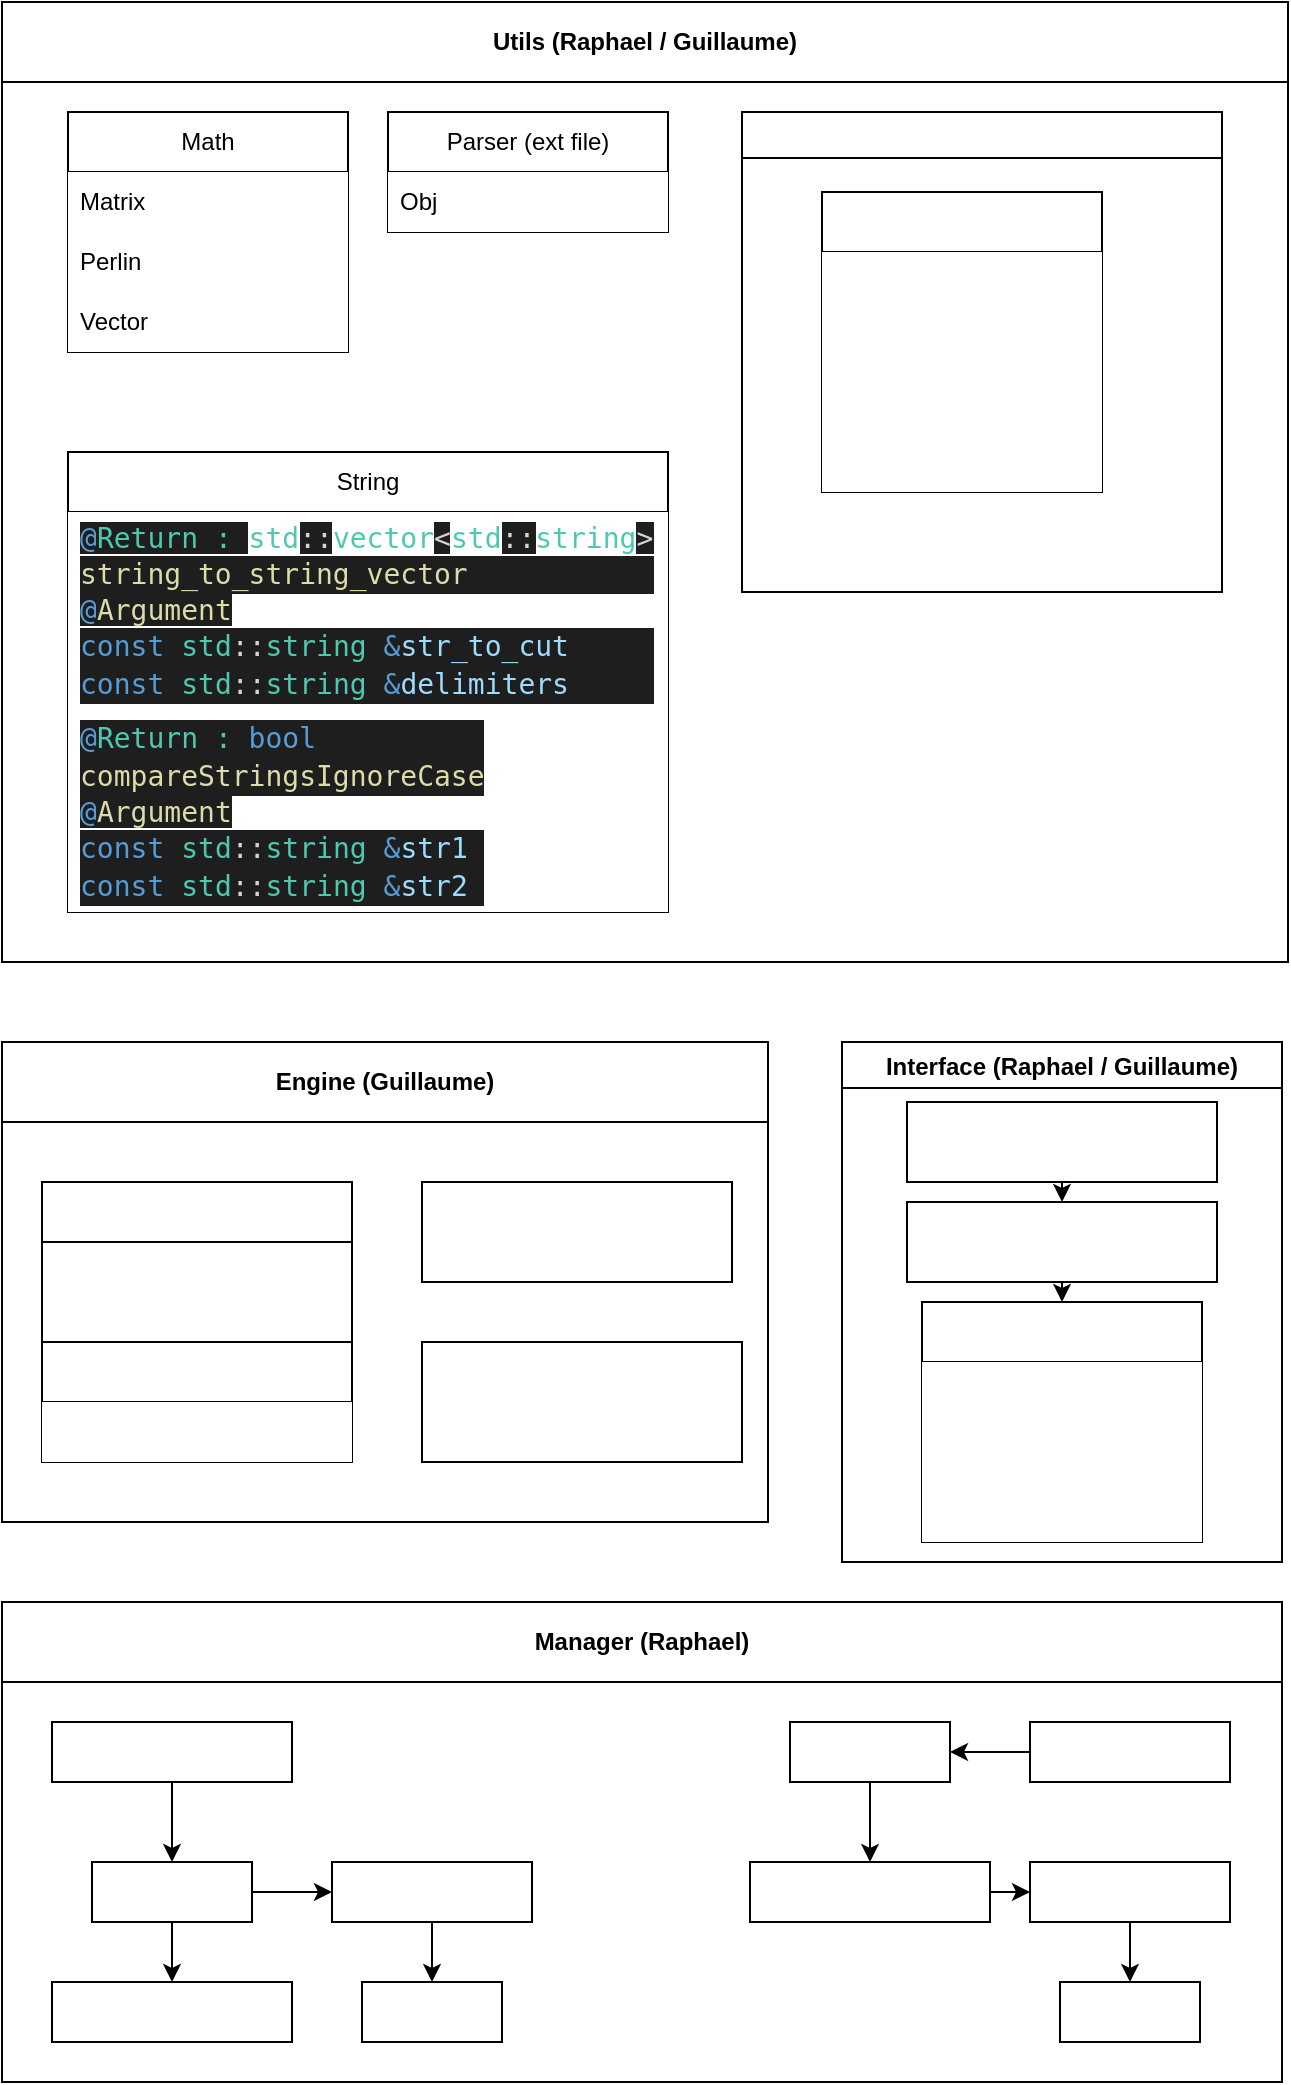 <mxfile>
    <diagram id="_wbKCdJ5tymFWx4D2CSq" name="Page-1">
        <mxGraphModel dx="922" dy="672" grid="1" gridSize="10" guides="1" tooltips="1" connect="1" arrows="1" fold="1" page="1" pageScale="1" pageWidth="827" pageHeight="1169" math="0" shadow="0">
            <root>
                <mxCell id="0"/>
                <mxCell id="1" parent="0"/>
                <mxCell id="3" value="Interface (Raphael / Guillaume)" style="swimlane;" vertex="1" parent="1">
                    <mxGeometry x="460" y="560" width="220" height="260" as="geometry"/>
                </mxCell>
                <mxCell id="82" style="edgeStyle=none;html=1;exitX=0.5;exitY=1;exitDx=0;exitDy=0;entryX=0.5;entryY=0;entryDx=0;entryDy=0;fontColor=#FFFFFF;" edge="1" parent="3" source="75" target="77">
                    <mxGeometry relative="1" as="geometry"/>
                </mxCell>
                <mxCell id="75" value="Scene" style="rounded=0;whiteSpace=wrap;html=1;fillStyle=auto;fontColor=#FFFFFF;fillColor=default;" vertex="1" parent="3">
                    <mxGeometry x="32.5" y="30" width="155" height="40" as="geometry"/>
                </mxCell>
                <mxCell id="83" style="edgeStyle=none;html=1;exitX=0.5;exitY=1;exitDx=0;exitDy=0;entryX=0.5;entryY=0;entryDx=0;entryDy=0;fontColor=#FFFFFF;" edge="1" parent="3" source="77" target="78">
                    <mxGeometry relative="1" as="geometry"/>
                </mxCell>
                <mxCell id="77" value="Panel / Pipeline 3D" style="rounded=0;whiteSpace=wrap;html=1;fillStyle=auto;fontColor=#FFFFFF;fillColor=default;" vertex="1" parent="3">
                    <mxGeometry x="32.5" y="80" width="155" height="40" as="geometry"/>
                </mxCell>
                <mxCell id="78" value="Interactive" style="swimlane;fontStyle=0;childLayout=stackLayout;horizontal=1;startSize=30;horizontalStack=0;resizeParent=1;resizeParentMax=0;resizeLast=0;collapsible=1;marginBottom=0;whiteSpace=wrap;html=1;fillStyle=auto;fontColor=#FFFFFF;fillColor=default;" vertex="1" parent="3">
                    <mxGeometry x="40" y="130" width="140" height="120" as="geometry"/>
                </mxCell>
                <mxCell id="79" value="Button" style="text;strokeColor=none;fillColor=default;align=left;verticalAlign=middle;spacingLeft=4;spacingRight=4;overflow=hidden;points=[[0,0.5],[1,0.5]];portConstraint=eastwest;rotatable=0;whiteSpace=wrap;html=1;fillStyle=auto;fontColor=#FFFFFF;" vertex="1" parent="78">
                    <mxGeometry y="30" width="140" height="30" as="geometry"/>
                </mxCell>
                <mxCell id="80" value="Bar" style="text;strokeColor=none;fillColor=default;align=left;verticalAlign=middle;spacingLeft=4;spacingRight=4;overflow=hidden;points=[[0,0.5],[1,0.5]];portConstraint=eastwest;rotatable=0;whiteSpace=wrap;html=1;fillStyle=auto;fontColor=#FFFFFF;" vertex="1" parent="78">
                    <mxGeometry y="60" width="140" height="30" as="geometry"/>
                </mxCell>
                <mxCell id="81" value="Scroll" style="text;strokeColor=none;fillColor=default;align=left;verticalAlign=middle;spacingLeft=4;spacingRight=4;overflow=hidden;points=[[0,0.5],[1,0.5]];portConstraint=eastwest;rotatable=0;whiteSpace=wrap;html=1;fillStyle=auto;fontColor=#FFFFFF;" vertex="1" parent="78">
                    <mxGeometry y="90" width="140" height="30" as="geometry"/>
                </mxCell>
                <mxCell id="8" value="Utils (Raphael / Guillaume)" style="swimlane;whiteSpace=wrap;html=1;fillStyle=auto;startSize=40;" vertex="1" parent="1">
                    <mxGeometry x="40" y="40" width="643" height="480" as="geometry"/>
                </mxCell>
                <mxCell id="13" value="Math" style="swimlane;fontStyle=0;childLayout=stackLayout;horizontal=1;startSize=30;horizontalStack=0;resizeParent=1;resizeParentMax=0;resizeLast=0;collapsible=1;marginBottom=0;whiteSpace=wrap;html=1;fillStyle=auto;" vertex="1" parent="8">
                    <mxGeometry x="33" y="55" width="140" height="120" as="geometry"/>
                </mxCell>
                <mxCell id="14" value="Matrix" style="text;strokeColor=none;fillColor=default;align=left;verticalAlign=middle;spacingLeft=4;spacingRight=4;overflow=hidden;points=[[0,0.5],[1,0.5]];portConstraint=eastwest;rotatable=0;whiteSpace=wrap;html=1;fillStyle=auto;" vertex="1" parent="13">
                    <mxGeometry y="30" width="140" height="30" as="geometry"/>
                </mxCell>
                <mxCell id="15" value="Perlin" style="text;strokeColor=none;fillColor=default;align=left;verticalAlign=middle;spacingLeft=4;spacingRight=4;overflow=hidden;points=[[0,0.5],[1,0.5]];portConstraint=eastwest;rotatable=0;whiteSpace=wrap;html=1;fillStyle=auto;" vertex="1" parent="13">
                    <mxGeometry y="60" width="140" height="30" as="geometry"/>
                </mxCell>
                <mxCell id="16" value="Vector" style="text;strokeColor=none;fillColor=default;align=left;verticalAlign=middle;spacingLeft=4;spacingRight=4;overflow=hidden;points=[[0,0.5],[1,0.5]];portConstraint=eastwest;rotatable=0;whiteSpace=wrap;html=1;fillStyle=auto;" vertex="1" parent="13">
                    <mxGeometry y="90" width="140" height="30" as="geometry"/>
                </mxCell>
                <mxCell id="17" value="Parser (ext file)" style="swimlane;fontStyle=0;childLayout=stackLayout;horizontal=1;startSize=30;horizontalStack=0;resizeParent=1;resizeParentMax=0;resizeLast=0;collapsible=1;marginBottom=0;whiteSpace=wrap;html=1;fillStyle=auto;" vertex="1" parent="8">
                    <mxGeometry x="193" y="55" width="140" height="60" as="geometry"/>
                </mxCell>
                <mxCell id="18" value="Obj" style="text;strokeColor=none;fillColor=default;align=left;verticalAlign=middle;spacingLeft=4;spacingRight=4;overflow=hidden;points=[[0,0.5],[1,0.5]];portConstraint=eastwest;rotatable=0;whiteSpace=wrap;html=1;fillStyle=auto;" vertex="1" parent="17">
                    <mxGeometry y="30" width="140" height="30" as="geometry"/>
                </mxCell>
                <mxCell id="21" value="String" style="swimlane;fontStyle=0;childLayout=stackLayout;horizontal=1;startSize=30;horizontalStack=0;resizeParent=1;resizeParentMax=0;resizeLast=0;collapsible=1;marginBottom=0;whiteSpace=wrap;html=1;fillStyle=auto;" vertex="1" parent="8">
                    <mxGeometry x="33" y="225" width="300" height="230" as="geometry"/>
                </mxCell>
                <mxCell id="22" value="&lt;span style=&quot;color: rgb(86, 156, 214); font-family: &amp;quot;Droid Sans Mono&amp;quot;, &amp;quot;monospace&amp;quot;, monospace; font-size: 14px; background-color: rgb(30, 30, 30);&quot;&gt;@&lt;/span&gt;&lt;span style=&quot;color: rgb(78, 201, 176); background-color: rgb(30, 30, 30); font-family: &amp;quot;Droid Sans Mono&amp;quot;, &amp;quot;monospace&amp;quot;, monospace; font-size: 14px;&quot;&gt;Return :&amp;nbsp;&lt;/span&gt;&lt;span style=&quot;font-family: &amp;quot;Droid Sans Mono&amp;quot;, &amp;quot;monospace&amp;quot;, monospace; font-size: 14px; color: rgb(78, 201, 176);&quot;&gt;std&lt;/span&gt;&lt;span style=&quot;background-color: rgb(30, 30, 30); color: rgb(212, 212, 212); font-family: &amp;quot;Droid Sans Mono&amp;quot;, &amp;quot;monospace&amp;quot;, monospace; font-size: 14px;&quot;&gt;::&lt;/span&gt;&lt;span style=&quot;font-family: &amp;quot;Droid Sans Mono&amp;quot;, &amp;quot;monospace&amp;quot;, monospace; font-size: 14px; color: rgb(78, 201, 176);&quot;&gt;vector&lt;/span&gt;&lt;span style=&quot;background-color: rgb(30, 30, 30); color: rgb(212, 212, 212); font-family: &amp;quot;Droid Sans Mono&amp;quot;, &amp;quot;monospace&amp;quot;, monospace; font-size: 14px;&quot;&gt;&amp;lt;&lt;/span&gt;&lt;span style=&quot;font-family: &amp;quot;Droid Sans Mono&amp;quot;, &amp;quot;monospace&amp;quot;, monospace; font-size: 14px; color: rgb(78, 201, 176);&quot;&gt;std&lt;/span&gt;&lt;span style=&quot;background-color: rgb(30, 30, 30); color: rgb(212, 212, 212); font-family: &amp;quot;Droid Sans Mono&amp;quot;, &amp;quot;monospace&amp;quot;, monospace; font-size: 14px;&quot;&gt;::&lt;/span&gt;&lt;span style=&quot;font-family: &amp;quot;Droid Sans Mono&amp;quot;, &amp;quot;monospace&amp;quot;, monospace; font-size: 14px; color: rgb(78, 201, 176);&quot;&gt;string&lt;/span&gt;&lt;span style=&quot;background-color: rgb(30, 30, 30); color: rgb(212, 212, 212); font-family: &amp;quot;Droid Sans Mono&amp;quot;, &amp;quot;monospace&amp;quot;, monospace; font-size: 14px;&quot;&gt;&amp;gt;&lt;/span&gt;&lt;span style=&quot;color: rgb(78, 201, 176); background-color: rgb(30, 30, 30); font-family: &amp;quot;Droid Sans Mono&amp;quot;, &amp;quot;monospace&amp;quot;, monospace; font-size: 14px;&quot;&gt;&lt;br&gt;&lt;/span&gt;&lt;div style=&quot;color: rgb(212, 212, 212); background-color: rgb(30, 30, 30); font-family: &amp;quot;Droid Sans Mono&amp;quot;, &amp;quot;monospace&amp;quot;, monospace; font-size: 14px; line-height: 19px;&quot;&gt;&lt;span style=&quot;color: #dcdcaa;&quot;&gt;string_to_string_vector&lt;/span&gt;&lt;/div&gt;&lt;span style=&quot;color: rgb(86, 156, 214); font-family: &amp;quot;Droid Sans Mono&amp;quot;, &amp;quot;monospace&amp;quot;, monospace; font-size: 14px; background-color: rgb(30, 30, 30);&quot;&gt;@&lt;/span&gt;&lt;span style=&quot;color: rgb(220, 220, 170); background-color: rgb(30, 30, 30); font-family: &amp;quot;Droid Sans Mono&amp;quot;, &amp;quot;monospace&amp;quot;, monospace; font-size: 14px;&quot;&gt;Argument&lt;/span&gt;&lt;span style=&quot;color: rgb(86, 156, 214); font-family: &amp;quot;Droid Sans Mono&amp;quot;, &amp;quot;monospace&amp;quot;, monospace; font-size: 14px; background-color: rgb(30, 30, 30);&quot;&gt;&lt;br&gt;&lt;/span&gt;&lt;div style=&quot;color: rgb(212, 212, 212); background-color: rgb(30, 30, 30); font-family: &amp;quot;Droid Sans Mono&amp;quot;, &amp;quot;monospace&amp;quot;, monospace; font-size: 14px; line-height: 19px;&quot;&gt;&lt;span style=&quot;color: #569cd6;&quot;&gt;const&lt;/span&gt; &lt;span style=&quot;color: #4ec9b0;&quot;&gt;std&lt;/span&gt;::&lt;span style=&quot;color: #4ec9b0;&quot;&gt;string&lt;/span&gt; &lt;span style=&quot;color: #569cd6;&quot;&gt;&amp;amp;&lt;/span&gt;&lt;span style=&quot;color: #9cdcfe;&quot;&gt;str_to_cut&lt;/span&gt;&lt;/div&gt;&lt;div style=&quot;color: rgb(212, 212, 212); background-color: rgb(30, 30, 30); font-family: &amp;quot;Droid Sans Mono&amp;quot;, &amp;quot;monospace&amp;quot;, monospace; font-size: 14px; line-height: 19px;&quot;&gt;&lt;span style=&quot;color: #569cd6;&quot;&gt;const&lt;/span&gt; &lt;span style=&quot;color: #4ec9b0;&quot;&gt;std&lt;/span&gt;::&lt;span style=&quot;color: #4ec9b0;&quot;&gt;string&lt;/span&gt; &lt;span style=&quot;color: #569cd6;&quot;&gt;&amp;amp;&lt;/span&gt;&lt;span style=&quot;color: #9cdcfe;&quot;&gt;delimiters&lt;/span&gt;&lt;/div&gt;" style="text;strokeColor=none;fillColor=default;align=left;verticalAlign=middle;spacingLeft=4;spacingRight=4;overflow=hidden;points=[[0,0.5],[1,0.5]];portConstraint=eastwest;rotatable=0;whiteSpace=wrap;html=1;fillStyle=auto;" vertex="1" parent="21">
                    <mxGeometry y="30" width="300" height="100" as="geometry"/>
                </mxCell>
                <mxCell id="23" value="&lt;div style=&quot;background-color: rgb(30, 30, 30); line-height: 19px; font-size: 14px; font-family: &amp;quot;Droid Sans Mono&amp;quot;, &amp;quot;monospace&amp;quot;, monospace;&quot;&gt;&lt;span style=&quot;color: rgb(86, 156, 214);&quot;&gt;@&lt;/span&gt;&lt;font color=&quot;#4ec9b0&quot;&gt;Return :&amp;nbsp;&lt;/font&gt;&lt;span style=&quot;color: rgb(86, 156, 214);&quot;&gt;bool&lt;/span&gt;&lt;/div&gt;&lt;div style=&quot;color: rgb(212, 212, 212); background-color: rgb(30, 30, 30); font-family: &amp;quot;Droid Sans Mono&amp;quot;, &amp;quot;monospace&amp;quot;, monospace; font-size: 14px; line-height: 19px;&quot;&gt;&lt;span style=&quot;color: #dcdcaa;&quot;&gt;compareStringsIgnoreCase&lt;/span&gt;&lt;/div&gt;&lt;span style=&quot;color: rgb(86, 156, 214); font-family: &amp;quot;Droid Sans Mono&amp;quot;, &amp;quot;monospace&amp;quot;, monospace; font-size: 14px; background-color: rgb(30, 30, 30);&quot;&gt;@&lt;/span&gt;&lt;span style=&quot;color: rgb(220, 220, 170); background-color: rgb(30, 30, 30); font-family: &amp;quot;Droid Sans Mono&amp;quot;, &amp;quot;monospace&amp;quot;, monospace; font-size: 14px;&quot;&gt;Argument&lt;/span&gt;&lt;span style=&quot;color: rgb(86, 156, 214); font-family: &amp;quot;Droid Sans Mono&amp;quot;, &amp;quot;monospace&amp;quot;, monospace; font-size: 14px; background-color: rgb(30, 30, 30);&quot;&gt;&lt;br&gt;&lt;/span&gt;&lt;div style=&quot;color: rgb(212, 212, 212); background-color: rgb(30, 30, 30); font-family: &amp;quot;Droid Sans Mono&amp;quot;, &amp;quot;monospace&amp;quot;, monospace; font-size: 14px; line-height: 19px;&quot;&gt;&lt;span style=&quot;color: #569cd6;&quot;&gt;const&lt;/span&gt; &lt;span style=&quot;color: #4ec9b0;&quot;&gt;std&lt;/span&gt;::&lt;span style=&quot;color: #4ec9b0;&quot;&gt;string&lt;/span&gt; &lt;span style=&quot;color: #569cd6;&quot;&gt;&amp;amp;&lt;/span&gt;&lt;span style=&quot;color: #9cdcfe;&quot;&gt;str1&lt;/span&gt;&lt;/div&gt;&lt;div style=&quot;color: rgb(212, 212, 212); background-color: rgb(30, 30, 30); font-family: &amp;quot;Droid Sans Mono&amp;quot;, &amp;quot;monospace&amp;quot;, monospace; font-size: 14px; line-height: 19px;&quot;&gt;&lt;span style=&quot;color: #569cd6;&quot;&gt;const&lt;/span&gt; &lt;span style=&quot;color: #4ec9b0;&quot;&gt;std&lt;/span&gt;::&lt;span style=&quot;color: #4ec9b0;&quot;&gt;string&lt;/span&gt; &lt;span style=&quot;color: #569cd6;&quot;&gt;&amp;amp;&lt;/span&gt;&lt;span style=&quot;color: #9cdcfe;&quot;&gt;str2&lt;/span&gt;&lt;/div&gt;" style="text;strokeColor=none;fillColor=default;align=left;verticalAlign=middle;spacingLeft=4;spacingRight=4;overflow=hidden;points=[[0,0.5],[1,0.5]];portConstraint=eastwest;rotatable=0;whiteSpace=wrap;html=1;fillStyle=auto;" vertex="1" parent="21">
                    <mxGeometry y="130" width="300" height="100" as="geometry"/>
                </mxCell>
                <mxCell id="47" value="Graphical Wrapper" style="swimlane;whiteSpace=wrap;html=1;fillStyle=auto;fontColor=#FFFFFF;fillColor=default;" vertex="1" parent="8">
                    <mxGeometry x="370" y="55" width="240" height="240" as="geometry"/>
                </mxCell>
                <mxCell id="27" value="SfWrapper" style="swimlane;fontStyle=0;childLayout=stackLayout;horizontal=1;startSize=30;horizontalStack=0;resizeParent=1;resizeParentMax=0;resizeLast=0;collapsible=1;marginBottom=0;whiteSpace=wrap;html=1;fillStyle=auto;fontColor=#FFFFFF;fillColor=default;" vertex="1" parent="47">
                    <mxGeometry x="40" y="40" width="140" height="150" as="geometry"/>
                </mxCell>
                <mxCell id="28" value="SfPrimitive" style="text;strokeColor=none;fillColor=default;align=left;verticalAlign=middle;spacingLeft=4;spacingRight=4;overflow=hidden;points=[[0,0.5],[1,0.5]];portConstraint=eastwest;rotatable=0;whiteSpace=wrap;html=1;fillStyle=auto;fontColor=#FFFFFF;" vertex="1" parent="27">
                    <mxGeometry y="30" width="140" height="30" as="geometry"/>
                </mxCell>
                <mxCell id="29" value="SfSprite" style="text;strokeColor=none;fillColor=default;align=left;verticalAlign=middle;spacingLeft=4;spacingRight=4;overflow=hidden;points=[[0,0.5],[1,0.5]];portConstraint=eastwest;rotatable=0;whiteSpace=wrap;html=1;fillStyle=auto;fontColor=#FFFFFF;" vertex="1" parent="27">
                    <mxGeometry y="60" width="140" height="30" as="geometry"/>
                </mxCell>
                <mxCell id="30" value="SfText" style="text;strokeColor=none;fillColor=default;align=left;verticalAlign=middle;spacingLeft=4;spacingRight=4;overflow=hidden;points=[[0,0.5],[1,0.5]];portConstraint=eastwest;rotatable=0;whiteSpace=wrap;html=1;fillStyle=auto;fontColor=#FFFFFF;" vertex="1" parent="27">
                    <mxGeometry y="90" width="140" height="30" as="geometry"/>
                </mxCell>
                <mxCell id="46" value="SfTransition" style="text;strokeColor=none;fillColor=default;align=left;verticalAlign=middle;spacingLeft=4;spacingRight=4;overflow=hidden;points=[[0,0.5],[1,0.5]];portConstraint=eastwest;rotatable=0;whiteSpace=wrap;html=1;fillStyle=auto;fontColor=#FFFFFF;" vertex="1" parent="27">
                    <mxGeometry y="120" width="140" height="30" as="geometry"/>
                </mxCell>
                <mxCell id="9" value="Manager (Raphael)" style="swimlane;whiteSpace=wrap;html=1;fillStyle=auto;startSize=40;" vertex="1" parent="1">
                    <mxGeometry x="40" y="840" width="640" height="240" as="geometry"/>
                </mxCell>
                <mxCell id="40" style="edgeStyle=none;html=1;exitX=0.5;exitY=1;exitDx=0;exitDy=0;fontColor=#FFFFFF;" edge="1" parent="9" source="35" target="37">
                    <mxGeometry relative="1" as="geometry"/>
                </mxCell>
                <mxCell id="43" style="edgeStyle=none;html=1;exitX=1;exitY=0.5;exitDx=0;exitDy=0;entryX=0;entryY=0.5;entryDx=0;entryDy=0;fontColor=#FFFFFF;" edge="1" parent="9" source="35" target="41">
                    <mxGeometry relative="1" as="geometry"/>
                </mxCell>
                <mxCell id="35" value="Decoder" style="rounded=0;whiteSpace=wrap;html=1;fillStyle=auto;fontColor=#FFFFFF;fillColor=default;" vertex="1" parent="9">
                    <mxGeometry x="45" y="130" width="80" height="30" as="geometry"/>
                </mxCell>
                <mxCell id="39" style="edgeStyle=none;html=1;entryX=0.5;entryY=0;entryDx=0;entryDy=0;fontColor=#FFFFFF;" edge="1" parent="9" source="36" target="35">
                    <mxGeometry relative="1" as="geometry"/>
                </mxCell>
                <mxCell id="36" value="Sender/Reciever" style="rounded=0;whiteSpace=wrap;html=1;fillStyle=auto;fontColor=#FFFFFF;fillColor=default;" vertex="1" parent="9">
                    <mxGeometry x="25" y="60" width="120" height="30" as="geometry"/>
                </mxCell>
                <mxCell id="37" value="Sender/Reciever" style="rounded=0;whiteSpace=wrap;html=1;fillStyle=auto;fontColor=#FFFFFF;fillColor=default;" vertex="1" parent="9">
                    <mxGeometry x="25" y="190" width="120" height="30" as="geometry"/>
                </mxCell>
                <mxCell id="44" style="edgeStyle=none;html=1;exitX=0.5;exitY=1;exitDx=0;exitDy=0;entryX=0.5;entryY=0;entryDx=0;entryDy=0;fontColor=#FFFFFF;" edge="1" parent="9" source="41" target="42">
                    <mxGeometry relative="1" as="geometry"/>
                </mxCell>
                <mxCell id="41" value="Update info" style="rounded=0;whiteSpace=wrap;html=1;fillStyle=auto;fontColor=#FFFFFF;fillColor=default;" vertex="1" parent="9">
                    <mxGeometry x="165" y="130" width="100" height="30" as="geometry"/>
                </mxCell>
                <mxCell id="42" value="Display" style="rounded=0;whiteSpace=wrap;html=1;fillStyle=auto;fontColor=#FFFFFF;fillColor=default;" vertex="1" parent="9">
                    <mxGeometry x="180" y="190" width="70" height="30" as="geometry"/>
                </mxCell>
                <mxCell id="61" value="Encoder" style="rounded=0;whiteSpace=wrap;html=1;fillStyle=auto;fontColor=#FFFFFF;fillColor=default;" vertex="1" parent="9">
                    <mxGeometry x="394" y="60" width="80" height="30" as="geometry"/>
                </mxCell>
                <mxCell id="71" style="edgeStyle=none;html=1;fontColor=#FFFFFF;" edge="1" parent="9" source="64" target="69">
                    <mxGeometry relative="1" as="geometry"/>
                </mxCell>
                <mxCell id="64" value="Sender/Reciever" style="rounded=0;whiteSpace=wrap;html=1;fillStyle=auto;fontColor=#FFFFFF;fillColor=default;" vertex="1" parent="9">
                    <mxGeometry x="374" y="130" width="120" height="30" as="geometry"/>
                </mxCell>
                <mxCell id="59" style="edgeStyle=none;html=1;exitX=0.5;exitY=1;exitDx=0;exitDy=0;fontColor=#FFFFFF;" edge="1" parent="9" source="61" target="64">
                    <mxGeometry relative="1" as="geometry"/>
                </mxCell>
                <mxCell id="68" style="edgeStyle=none;html=1;exitX=0;exitY=0.5;exitDx=0;exitDy=0;entryX=1;entryY=0.5;entryDx=0;entryDy=0;fontColor=#FFFFFF;" edge="1" parent="9" source="66" target="61">
                    <mxGeometry relative="1" as="geometry"/>
                </mxCell>
                <mxCell id="66" value="Create Game / Add element" style="rounded=0;whiteSpace=wrap;html=1;fillStyle=auto;fontColor=#FFFFFF;fillColor=default;" vertex="1" parent="9">
                    <mxGeometry x="514" y="60" width="100" height="30" as="geometry"/>
                </mxCell>
                <mxCell id="73" style="edgeStyle=none;html=1;fontColor=#FFFFFF;" edge="1" parent="9" source="69" target="72">
                    <mxGeometry relative="1" as="geometry"/>
                </mxCell>
                <mxCell id="69" value="Update info" style="rounded=0;whiteSpace=wrap;html=1;fillStyle=auto;fontColor=#FFFFFF;fillColor=default;" vertex="1" parent="9">
                    <mxGeometry x="514" y="130" width="100" height="30" as="geometry"/>
                </mxCell>
                <mxCell id="72" value="Display" style="rounded=0;whiteSpace=wrap;html=1;fillStyle=auto;fontColor=#FFFFFF;fillColor=default;" vertex="1" parent="9">
                    <mxGeometry x="529" y="190" width="70" height="30" as="geometry"/>
                </mxCell>
                <mxCell id="10" value="Engine (Guillaume)" style="swimlane;whiteSpace=wrap;html=1;fillStyle=auto;startSize=40;" vertex="1" parent="1">
                    <mxGeometry x="40" y="560" width="383" height="240" as="geometry"/>
                </mxCell>
                <mxCell id="54" value="Drawable" style="swimlane;fontStyle=0;childLayout=stackLayout;horizontal=1;startSize=30;horizontalStack=0;resizeParent=1;resizeParentMax=0;resizeLast=0;collapsible=1;marginBottom=0;whiteSpace=wrap;html=1;fillStyle=auto;fontColor=#FFFFFF;fillColor=default;" vertex="1" parent="10">
                    <mxGeometry x="20" y="70" width="155" height="140" as="geometry">
                        <mxRectangle x="75" y="60" width="90" height="30" as="alternateBounds"/>
                    </mxGeometry>
                </mxCell>
                <mxCell id="52" value="Mesh" style="rounded=0;whiteSpace=wrap;html=1;fillStyle=auto;fontColor=#FFFFFF;fillColor=default;" vertex="1" parent="54">
                    <mxGeometry y="30" width="155" height="50" as="geometry"/>
                </mxCell>
                <mxCell id="48" value="Primitive" style="swimlane;fontStyle=0;childLayout=stackLayout;horizontal=1;startSize=30;horizontalStack=0;resizeParent=1;resizeParentMax=0;resizeLast=0;collapsible=1;marginBottom=0;whiteSpace=wrap;html=1;fillStyle=auto;fontColor=#FFFFFF;fillColor=default;" vertex="1" parent="54">
                    <mxGeometry y="80" width="155" height="60" as="geometry"/>
                </mxCell>
                <mxCell id="49" value="Triangle" style="text;strokeColor=none;fillColor=default;align=left;verticalAlign=middle;spacingLeft=4;spacingRight=4;overflow=hidden;points=[[0,0.5],[1,0.5]];portConstraint=eastwest;rotatable=0;whiteSpace=wrap;html=1;fillStyle=auto;fontColor=#FFFFFF;" vertex="1" parent="48">
                    <mxGeometry y="30" width="155" height="30" as="geometry"/>
                </mxCell>
                <mxCell id="58" value="Camera" style="rounded=0;whiteSpace=wrap;html=1;fillStyle=auto;fontColor=#FFFFFF;fillColor=default;" vertex="1" parent="10">
                    <mxGeometry x="210" y="70" width="155" height="50" as="geometry"/>
                </mxCell>
                <mxCell id="84" value="Mode :&lt;br&gt;Rasterisation / Raytracing" style="rounded=0;whiteSpace=wrap;html=1;fillStyle=auto;fontColor=#FFFFFF;fillColor=default;" vertex="1" parent="10">
                    <mxGeometry x="210" y="150" width="160" height="60" as="geometry"/>
                </mxCell>
            </root>
        </mxGraphModel>
    </diagram>
</mxfile>
